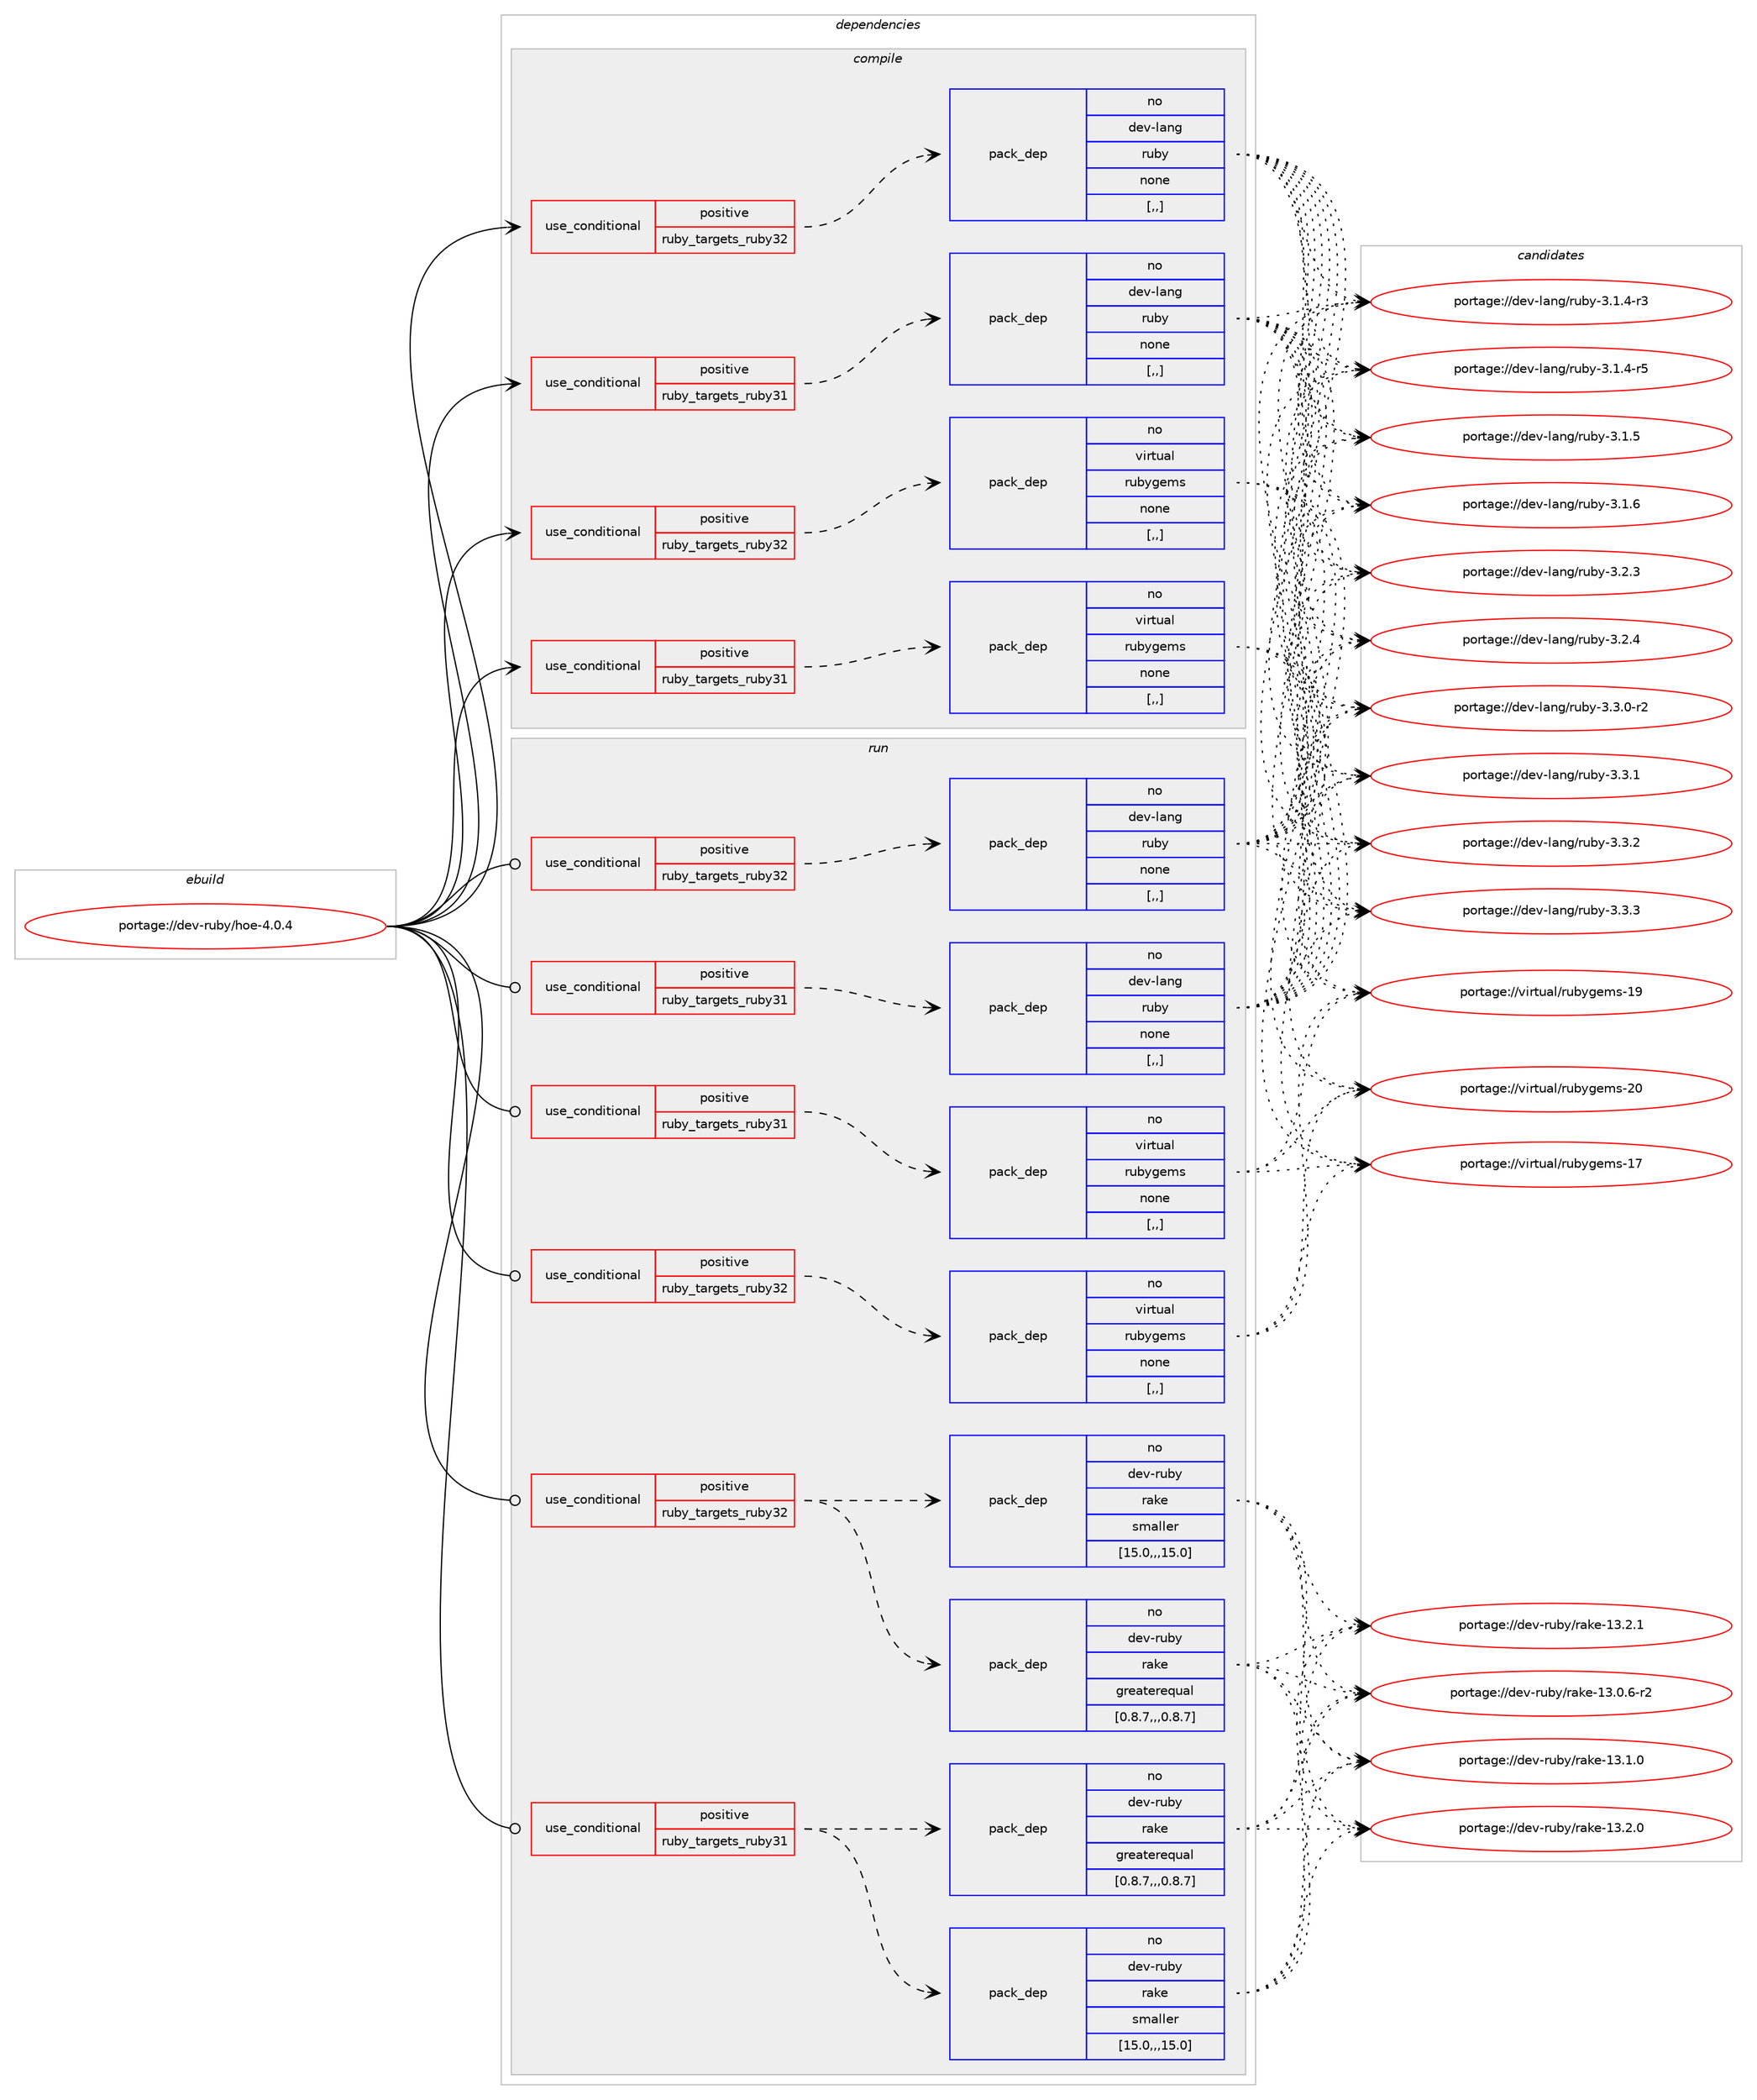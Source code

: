 digraph prolog {

# *************
# Graph options
# *************

newrank=true;
concentrate=true;
compound=true;
graph [rankdir=LR,fontname=Helvetica,fontsize=10,ranksep=1.5];#, ranksep=2.5, nodesep=0.2];
edge  [arrowhead=vee];
node  [fontname=Helvetica,fontsize=10];

# **********
# The ebuild
# **********

subgraph cluster_leftcol {
color=gray;
rank=same;
label=<<i>ebuild</i>>;
id [label="portage://dev-ruby/hoe-4.0.4", color=red, width=4, href="../dev-ruby/hoe-4.0.4.svg"];
}

# ****************
# The dependencies
# ****************

subgraph cluster_midcol {
color=gray;
label=<<i>dependencies</i>>;
subgraph cluster_compile {
fillcolor="#eeeeee";
style=filled;
label=<<i>compile</i>>;
subgraph cond47491 {
dependency182061 [label=<<TABLE BORDER="0" CELLBORDER="1" CELLSPACING="0" CELLPADDING="4"><TR><TD ROWSPAN="3" CELLPADDING="10">use_conditional</TD></TR><TR><TD>positive</TD></TR><TR><TD>ruby_targets_ruby31</TD></TR></TABLE>>, shape=none, color=red];
subgraph pack133273 {
dependency182062 [label=<<TABLE BORDER="0" CELLBORDER="1" CELLSPACING="0" CELLPADDING="4" WIDTH="220"><TR><TD ROWSPAN="6" CELLPADDING="30">pack_dep</TD></TR><TR><TD WIDTH="110">no</TD></TR><TR><TD>dev-lang</TD></TR><TR><TD>ruby</TD></TR><TR><TD>none</TD></TR><TR><TD>[,,]</TD></TR></TABLE>>, shape=none, color=blue];
}
dependency182061:e -> dependency182062:w [weight=20,style="dashed",arrowhead="vee"];
}
id:e -> dependency182061:w [weight=20,style="solid",arrowhead="vee"];
subgraph cond47492 {
dependency182063 [label=<<TABLE BORDER="0" CELLBORDER="1" CELLSPACING="0" CELLPADDING="4"><TR><TD ROWSPAN="3" CELLPADDING="10">use_conditional</TD></TR><TR><TD>positive</TD></TR><TR><TD>ruby_targets_ruby31</TD></TR></TABLE>>, shape=none, color=red];
subgraph pack133274 {
dependency182064 [label=<<TABLE BORDER="0" CELLBORDER="1" CELLSPACING="0" CELLPADDING="4" WIDTH="220"><TR><TD ROWSPAN="6" CELLPADDING="30">pack_dep</TD></TR><TR><TD WIDTH="110">no</TD></TR><TR><TD>virtual</TD></TR><TR><TD>rubygems</TD></TR><TR><TD>none</TD></TR><TR><TD>[,,]</TD></TR></TABLE>>, shape=none, color=blue];
}
dependency182063:e -> dependency182064:w [weight=20,style="dashed",arrowhead="vee"];
}
id:e -> dependency182063:w [weight=20,style="solid",arrowhead="vee"];
subgraph cond47493 {
dependency182065 [label=<<TABLE BORDER="0" CELLBORDER="1" CELLSPACING="0" CELLPADDING="4"><TR><TD ROWSPAN="3" CELLPADDING="10">use_conditional</TD></TR><TR><TD>positive</TD></TR><TR><TD>ruby_targets_ruby32</TD></TR></TABLE>>, shape=none, color=red];
subgraph pack133275 {
dependency182066 [label=<<TABLE BORDER="0" CELLBORDER="1" CELLSPACING="0" CELLPADDING="4" WIDTH="220"><TR><TD ROWSPAN="6" CELLPADDING="30">pack_dep</TD></TR><TR><TD WIDTH="110">no</TD></TR><TR><TD>dev-lang</TD></TR><TR><TD>ruby</TD></TR><TR><TD>none</TD></TR><TR><TD>[,,]</TD></TR></TABLE>>, shape=none, color=blue];
}
dependency182065:e -> dependency182066:w [weight=20,style="dashed",arrowhead="vee"];
}
id:e -> dependency182065:w [weight=20,style="solid",arrowhead="vee"];
subgraph cond47494 {
dependency182067 [label=<<TABLE BORDER="0" CELLBORDER="1" CELLSPACING="0" CELLPADDING="4"><TR><TD ROWSPAN="3" CELLPADDING="10">use_conditional</TD></TR><TR><TD>positive</TD></TR><TR><TD>ruby_targets_ruby32</TD></TR></TABLE>>, shape=none, color=red];
subgraph pack133276 {
dependency182068 [label=<<TABLE BORDER="0" CELLBORDER="1" CELLSPACING="0" CELLPADDING="4" WIDTH="220"><TR><TD ROWSPAN="6" CELLPADDING="30">pack_dep</TD></TR><TR><TD WIDTH="110">no</TD></TR><TR><TD>virtual</TD></TR><TR><TD>rubygems</TD></TR><TR><TD>none</TD></TR><TR><TD>[,,]</TD></TR></TABLE>>, shape=none, color=blue];
}
dependency182067:e -> dependency182068:w [weight=20,style="dashed",arrowhead="vee"];
}
id:e -> dependency182067:w [weight=20,style="solid",arrowhead="vee"];
}
subgraph cluster_compileandrun {
fillcolor="#eeeeee";
style=filled;
label=<<i>compile and run</i>>;
}
subgraph cluster_run {
fillcolor="#eeeeee";
style=filled;
label=<<i>run</i>>;
subgraph cond47495 {
dependency182069 [label=<<TABLE BORDER="0" CELLBORDER="1" CELLSPACING="0" CELLPADDING="4"><TR><TD ROWSPAN="3" CELLPADDING="10">use_conditional</TD></TR><TR><TD>positive</TD></TR><TR><TD>ruby_targets_ruby31</TD></TR></TABLE>>, shape=none, color=red];
subgraph pack133277 {
dependency182070 [label=<<TABLE BORDER="0" CELLBORDER="1" CELLSPACING="0" CELLPADDING="4" WIDTH="220"><TR><TD ROWSPAN="6" CELLPADDING="30">pack_dep</TD></TR><TR><TD WIDTH="110">no</TD></TR><TR><TD>dev-lang</TD></TR><TR><TD>ruby</TD></TR><TR><TD>none</TD></TR><TR><TD>[,,]</TD></TR></TABLE>>, shape=none, color=blue];
}
dependency182069:e -> dependency182070:w [weight=20,style="dashed",arrowhead="vee"];
}
id:e -> dependency182069:w [weight=20,style="solid",arrowhead="odot"];
subgraph cond47496 {
dependency182071 [label=<<TABLE BORDER="0" CELLBORDER="1" CELLSPACING="0" CELLPADDING="4"><TR><TD ROWSPAN="3" CELLPADDING="10">use_conditional</TD></TR><TR><TD>positive</TD></TR><TR><TD>ruby_targets_ruby31</TD></TR></TABLE>>, shape=none, color=red];
subgraph pack133278 {
dependency182072 [label=<<TABLE BORDER="0" CELLBORDER="1" CELLSPACING="0" CELLPADDING="4" WIDTH="220"><TR><TD ROWSPAN="6" CELLPADDING="30">pack_dep</TD></TR><TR><TD WIDTH="110">no</TD></TR><TR><TD>dev-ruby</TD></TR><TR><TD>rake</TD></TR><TR><TD>greaterequal</TD></TR><TR><TD>[0.8.7,,,0.8.7]</TD></TR></TABLE>>, shape=none, color=blue];
}
dependency182071:e -> dependency182072:w [weight=20,style="dashed",arrowhead="vee"];
subgraph pack133279 {
dependency182073 [label=<<TABLE BORDER="0" CELLBORDER="1" CELLSPACING="0" CELLPADDING="4" WIDTH="220"><TR><TD ROWSPAN="6" CELLPADDING="30">pack_dep</TD></TR><TR><TD WIDTH="110">no</TD></TR><TR><TD>dev-ruby</TD></TR><TR><TD>rake</TD></TR><TR><TD>smaller</TD></TR><TR><TD>[15.0,,,15.0]</TD></TR></TABLE>>, shape=none, color=blue];
}
dependency182071:e -> dependency182073:w [weight=20,style="dashed",arrowhead="vee"];
}
id:e -> dependency182071:w [weight=20,style="solid",arrowhead="odot"];
subgraph cond47497 {
dependency182074 [label=<<TABLE BORDER="0" CELLBORDER="1" CELLSPACING="0" CELLPADDING="4"><TR><TD ROWSPAN="3" CELLPADDING="10">use_conditional</TD></TR><TR><TD>positive</TD></TR><TR><TD>ruby_targets_ruby31</TD></TR></TABLE>>, shape=none, color=red];
subgraph pack133280 {
dependency182075 [label=<<TABLE BORDER="0" CELLBORDER="1" CELLSPACING="0" CELLPADDING="4" WIDTH="220"><TR><TD ROWSPAN="6" CELLPADDING="30">pack_dep</TD></TR><TR><TD WIDTH="110">no</TD></TR><TR><TD>virtual</TD></TR><TR><TD>rubygems</TD></TR><TR><TD>none</TD></TR><TR><TD>[,,]</TD></TR></TABLE>>, shape=none, color=blue];
}
dependency182074:e -> dependency182075:w [weight=20,style="dashed",arrowhead="vee"];
}
id:e -> dependency182074:w [weight=20,style="solid",arrowhead="odot"];
subgraph cond47498 {
dependency182076 [label=<<TABLE BORDER="0" CELLBORDER="1" CELLSPACING="0" CELLPADDING="4"><TR><TD ROWSPAN="3" CELLPADDING="10">use_conditional</TD></TR><TR><TD>positive</TD></TR><TR><TD>ruby_targets_ruby32</TD></TR></TABLE>>, shape=none, color=red];
subgraph pack133281 {
dependency182077 [label=<<TABLE BORDER="0" CELLBORDER="1" CELLSPACING="0" CELLPADDING="4" WIDTH="220"><TR><TD ROWSPAN="6" CELLPADDING="30">pack_dep</TD></TR><TR><TD WIDTH="110">no</TD></TR><TR><TD>dev-lang</TD></TR><TR><TD>ruby</TD></TR><TR><TD>none</TD></TR><TR><TD>[,,]</TD></TR></TABLE>>, shape=none, color=blue];
}
dependency182076:e -> dependency182077:w [weight=20,style="dashed",arrowhead="vee"];
}
id:e -> dependency182076:w [weight=20,style="solid",arrowhead="odot"];
subgraph cond47499 {
dependency182078 [label=<<TABLE BORDER="0" CELLBORDER="1" CELLSPACING="0" CELLPADDING="4"><TR><TD ROWSPAN="3" CELLPADDING="10">use_conditional</TD></TR><TR><TD>positive</TD></TR><TR><TD>ruby_targets_ruby32</TD></TR></TABLE>>, shape=none, color=red];
subgraph pack133282 {
dependency182079 [label=<<TABLE BORDER="0" CELLBORDER="1" CELLSPACING="0" CELLPADDING="4" WIDTH="220"><TR><TD ROWSPAN="6" CELLPADDING="30">pack_dep</TD></TR><TR><TD WIDTH="110">no</TD></TR><TR><TD>dev-ruby</TD></TR><TR><TD>rake</TD></TR><TR><TD>greaterequal</TD></TR><TR><TD>[0.8.7,,,0.8.7]</TD></TR></TABLE>>, shape=none, color=blue];
}
dependency182078:e -> dependency182079:w [weight=20,style="dashed",arrowhead="vee"];
subgraph pack133283 {
dependency182080 [label=<<TABLE BORDER="0" CELLBORDER="1" CELLSPACING="0" CELLPADDING="4" WIDTH="220"><TR><TD ROWSPAN="6" CELLPADDING="30">pack_dep</TD></TR><TR><TD WIDTH="110">no</TD></TR><TR><TD>dev-ruby</TD></TR><TR><TD>rake</TD></TR><TR><TD>smaller</TD></TR><TR><TD>[15.0,,,15.0]</TD></TR></TABLE>>, shape=none, color=blue];
}
dependency182078:e -> dependency182080:w [weight=20,style="dashed",arrowhead="vee"];
}
id:e -> dependency182078:w [weight=20,style="solid",arrowhead="odot"];
subgraph cond47500 {
dependency182081 [label=<<TABLE BORDER="0" CELLBORDER="1" CELLSPACING="0" CELLPADDING="4"><TR><TD ROWSPAN="3" CELLPADDING="10">use_conditional</TD></TR><TR><TD>positive</TD></TR><TR><TD>ruby_targets_ruby32</TD></TR></TABLE>>, shape=none, color=red];
subgraph pack133284 {
dependency182082 [label=<<TABLE BORDER="0" CELLBORDER="1" CELLSPACING="0" CELLPADDING="4" WIDTH="220"><TR><TD ROWSPAN="6" CELLPADDING="30">pack_dep</TD></TR><TR><TD WIDTH="110">no</TD></TR><TR><TD>virtual</TD></TR><TR><TD>rubygems</TD></TR><TR><TD>none</TD></TR><TR><TD>[,,]</TD></TR></TABLE>>, shape=none, color=blue];
}
dependency182081:e -> dependency182082:w [weight=20,style="dashed",arrowhead="vee"];
}
id:e -> dependency182081:w [weight=20,style="solid",arrowhead="odot"];
}
}

# **************
# The candidates
# **************

subgraph cluster_choices {
rank=same;
color=gray;
label=<<i>candidates</i>>;

subgraph choice133273 {
color=black;
nodesep=1;
choice100101118451089711010347114117981214551464946524511451 [label="portage://dev-lang/ruby-3.1.4-r3", color=red, width=4,href="../dev-lang/ruby-3.1.4-r3.svg"];
choice100101118451089711010347114117981214551464946524511453 [label="portage://dev-lang/ruby-3.1.4-r5", color=red, width=4,href="../dev-lang/ruby-3.1.4-r5.svg"];
choice10010111845108971101034711411798121455146494653 [label="portage://dev-lang/ruby-3.1.5", color=red, width=4,href="../dev-lang/ruby-3.1.5.svg"];
choice10010111845108971101034711411798121455146494654 [label="portage://dev-lang/ruby-3.1.6", color=red, width=4,href="../dev-lang/ruby-3.1.6.svg"];
choice10010111845108971101034711411798121455146504651 [label="portage://dev-lang/ruby-3.2.3", color=red, width=4,href="../dev-lang/ruby-3.2.3.svg"];
choice10010111845108971101034711411798121455146504652 [label="portage://dev-lang/ruby-3.2.4", color=red, width=4,href="../dev-lang/ruby-3.2.4.svg"];
choice100101118451089711010347114117981214551465146484511450 [label="portage://dev-lang/ruby-3.3.0-r2", color=red, width=4,href="../dev-lang/ruby-3.3.0-r2.svg"];
choice10010111845108971101034711411798121455146514649 [label="portage://dev-lang/ruby-3.3.1", color=red, width=4,href="../dev-lang/ruby-3.3.1.svg"];
choice10010111845108971101034711411798121455146514650 [label="portage://dev-lang/ruby-3.3.2", color=red, width=4,href="../dev-lang/ruby-3.3.2.svg"];
choice10010111845108971101034711411798121455146514651 [label="portage://dev-lang/ruby-3.3.3", color=red, width=4,href="../dev-lang/ruby-3.3.3.svg"];
dependency182062:e -> choice100101118451089711010347114117981214551464946524511451:w [style=dotted,weight="100"];
dependency182062:e -> choice100101118451089711010347114117981214551464946524511453:w [style=dotted,weight="100"];
dependency182062:e -> choice10010111845108971101034711411798121455146494653:w [style=dotted,weight="100"];
dependency182062:e -> choice10010111845108971101034711411798121455146494654:w [style=dotted,weight="100"];
dependency182062:e -> choice10010111845108971101034711411798121455146504651:w [style=dotted,weight="100"];
dependency182062:e -> choice10010111845108971101034711411798121455146504652:w [style=dotted,weight="100"];
dependency182062:e -> choice100101118451089711010347114117981214551465146484511450:w [style=dotted,weight="100"];
dependency182062:e -> choice10010111845108971101034711411798121455146514649:w [style=dotted,weight="100"];
dependency182062:e -> choice10010111845108971101034711411798121455146514650:w [style=dotted,weight="100"];
dependency182062:e -> choice10010111845108971101034711411798121455146514651:w [style=dotted,weight="100"];
}
subgraph choice133274 {
color=black;
nodesep=1;
choice118105114116117971084711411798121103101109115454955 [label="portage://virtual/rubygems-17", color=red, width=4,href="../virtual/rubygems-17.svg"];
choice118105114116117971084711411798121103101109115454957 [label="portage://virtual/rubygems-19", color=red, width=4,href="../virtual/rubygems-19.svg"];
choice118105114116117971084711411798121103101109115455048 [label="portage://virtual/rubygems-20", color=red, width=4,href="../virtual/rubygems-20.svg"];
dependency182064:e -> choice118105114116117971084711411798121103101109115454955:w [style=dotted,weight="100"];
dependency182064:e -> choice118105114116117971084711411798121103101109115454957:w [style=dotted,weight="100"];
dependency182064:e -> choice118105114116117971084711411798121103101109115455048:w [style=dotted,weight="100"];
}
subgraph choice133275 {
color=black;
nodesep=1;
choice100101118451089711010347114117981214551464946524511451 [label="portage://dev-lang/ruby-3.1.4-r3", color=red, width=4,href="../dev-lang/ruby-3.1.4-r3.svg"];
choice100101118451089711010347114117981214551464946524511453 [label="portage://dev-lang/ruby-3.1.4-r5", color=red, width=4,href="../dev-lang/ruby-3.1.4-r5.svg"];
choice10010111845108971101034711411798121455146494653 [label="portage://dev-lang/ruby-3.1.5", color=red, width=4,href="../dev-lang/ruby-3.1.5.svg"];
choice10010111845108971101034711411798121455146494654 [label="portage://dev-lang/ruby-3.1.6", color=red, width=4,href="../dev-lang/ruby-3.1.6.svg"];
choice10010111845108971101034711411798121455146504651 [label="portage://dev-lang/ruby-3.2.3", color=red, width=4,href="../dev-lang/ruby-3.2.3.svg"];
choice10010111845108971101034711411798121455146504652 [label="portage://dev-lang/ruby-3.2.4", color=red, width=4,href="../dev-lang/ruby-3.2.4.svg"];
choice100101118451089711010347114117981214551465146484511450 [label="portage://dev-lang/ruby-3.3.0-r2", color=red, width=4,href="../dev-lang/ruby-3.3.0-r2.svg"];
choice10010111845108971101034711411798121455146514649 [label="portage://dev-lang/ruby-3.3.1", color=red, width=4,href="../dev-lang/ruby-3.3.1.svg"];
choice10010111845108971101034711411798121455146514650 [label="portage://dev-lang/ruby-3.3.2", color=red, width=4,href="../dev-lang/ruby-3.3.2.svg"];
choice10010111845108971101034711411798121455146514651 [label="portage://dev-lang/ruby-3.3.3", color=red, width=4,href="../dev-lang/ruby-3.3.3.svg"];
dependency182066:e -> choice100101118451089711010347114117981214551464946524511451:w [style=dotted,weight="100"];
dependency182066:e -> choice100101118451089711010347114117981214551464946524511453:w [style=dotted,weight="100"];
dependency182066:e -> choice10010111845108971101034711411798121455146494653:w [style=dotted,weight="100"];
dependency182066:e -> choice10010111845108971101034711411798121455146494654:w [style=dotted,weight="100"];
dependency182066:e -> choice10010111845108971101034711411798121455146504651:w [style=dotted,weight="100"];
dependency182066:e -> choice10010111845108971101034711411798121455146504652:w [style=dotted,weight="100"];
dependency182066:e -> choice100101118451089711010347114117981214551465146484511450:w [style=dotted,weight="100"];
dependency182066:e -> choice10010111845108971101034711411798121455146514649:w [style=dotted,weight="100"];
dependency182066:e -> choice10010111845108971101034711411798121455146514650:w [style=dotted,weight="100"];
dependency182066:e -> choice10010111845108971101034711411798121455146514651:w [style=dotted,weight="100"];
}
subgraph choice133276 {
color=black;
nodesep=1;
choice118105114116117971084711411798121103101109115454955 [label="portage://virtual/rubygems-17", color=red, width=4,href="../virtual/rubygems-17.svg"];
choice118105114116117971084711411798121103101109115454957 [label="portage://virtual/rubygems-19", color=red, width=4,href="../virtual/rubygems-19.svg"];
choice118105114116117971084711411798121103101109115455048 [label="portage://virtual/rubygems-20", color=red, width=4,href="../virtual/rubygems-20.svg"];
dependency182068:e -> choice118105114116117971084711411798121103101109115454955:w [style=dotted,weight="100"];
dependency182068:e -> choice118105114116117971084711411798121103101109115454957:w [style=dotted,weight="100"];
dependency182068:e -> choice118105114116117971084711411798121103101109115455048:w [style=dotted,weight="100"];
}
subgraph choice133277 {
color=black;
nodesep=1;
choice100101118451089711010347114117981214551464946524511451 [label="portage://dev-lang/ruby-3.1.4-r3", color=red, width=4,href="../dev-lang/ruby-3.1.4-r3.svg"];
choice100101118451089711010347114117981214551464946524511453 [label="portage://dev-lang/ruby-3.1.4-r5", color=red, width=4,href="../dev-lang/ruby-3.1.4-r5.svg"];
choice10010111845108971101034711411798121455146494653 [label="portage://dev-lang/ruby-3.1.5", color=red, width=4,href="../dev-lang/ruby-3.1.5.svg"];
choice10010111845108971101034711411798121455146494654 [label="portage://dev-lang/ruby-3.1.6", color=red, width=4,href="../dev-lang/ruby-3.1.6.svg"];
choice10010111845108971101034711411798121455146504651 [label="portage://dev-lang/ruby-3.2.3", color=red, width=4,href="../dev-lang/ruby-3.2.3.svg"];
choice10010111845108971101034711411798121455146504652 [label="portage://dev-lang/ruby-3.2.4", color=red, width=4,href="../dev-lang/ruby-3.2.4.svg"];
choice100101118451089711010347114117981214551465146484511450 [label="portage://dev-lang/ruby-3.3.0-r2", color=red, width=4,href="../dev-lang/ruby-3.3.0-r2.svg"];
choice10010111845108971101034711411798121455146514649 [label="portage://dev-lang/ruby-3.3.1", color=red, width=4,href="../dev-lang/ruby-3.3.1.svg"];
choice10010111845108971101034711411798121455146514650 [label="portage://dev-lang/ruby-3.3.2", color=red, width=4,href="../dev-lang/ruby-3.3.2.svg"];
choice10010111845108971101034711411798121455146514651 [label="portage://dev-lang/ruby-3.3.3", color=red, width=4,href="../dev-lang/ruby-3.3.3.svg"];
dependency182070:e -> choice100101118451089711010347114117981214551464946524511451:w [style=dotted,weight="100"];
dependency182070:e -> choice100101118451089711010347114117981214551464946524511453:w [style=dotted,weight="100"];
dependency182070:e -> choice10010111845108971101034711411798121455146494653:w [style=dotted,weight="100"];
dependency182070:e -> choice10010111845108971101034711411798121455146494654:w [style=dotted,weight="100"];
dependency182070:e -> choice10010111845108971101034711411798121455146504651:w [style=dotted,weight="100"];
dependency182070:e -> choice10010111845108971101034711411798121455146504652:w [style=dotted,weight="100"];
dependency182070:e -> choice100101118451089711010347114117981214551465146484511450:w [style=dotted,weight="100"];
dependency182070:e -> choice10010111845108971101034711411798121455146514649:w [style=dotted,weight="100"];
dependency182070:e -> choice10010111845108971101034711411798121455146514650:w [style=dotted,weight="100"];
dependency182070:e -> choice10010111845108971101034711411798121455146514651:w [style=dotted,weight="100"];
}
subgraph choice133278 {
color=black;
nodesep=1;
choice10010111845114117981214711497107101454951464846544511450 [label="portage://dev-ruby/rake-13.0.6-r2", color=red, width=4,href="../dev-ruby/rake-13.0.6-r2.svg"];
choice1001011184511411798121471149710710145495146494648 [label="portage://dev-ruby/rake-13.1.0", color=red, width=4,href="../dev-ruby/rake-13.1.0.svg"];
choice1001011184511411798121471149710710145495146504648 [label="portage://dev-ruby/rake-13.2.0", color=red, width=4,href="../dev-ruby/rake-13.2.0.svg"];
choice1001011184511411798121471149710710145495146504649 [label="portage://dev-ruby/rake-13.2.1", color=red, width=4,href="../dev-ruby/rake-13.2.1.svg"];
dependency182072:e -> choice10010111845114117981214711497107101454951464846544511450:w [style=dotted,weight="100"];
dependency182072:e -> choice1001011184511411798121471149710710145495146494648:w [style=dotted,weight="100"];
dependency182072:e -> choice1001011184511411798121471149710710145495146504648:w [style=dotted,weight="100"];
dependency182072:e -> choice1001011184511411798121471149710710145495146504649:w [style=dotted,weight="100"];
}
subgraph choice133279 {
color=black;
nodesep=1;
choice10010111845114117981214711497107101454951464846544511450 [label="portage://dev-ruby/rake-13.0.6-r2", color=red, width=4,href="../dev-ruby/rake-13.0.6-r2.svg"];
choice1001011184511411798121471149710710145495146494648 [label="portage://dev-ruby/rake-13.1.0", color=red, width=4,href="../dev-ruby/rake-13.1.0.svg"];
choice1001011184511411798121471149710710145495146504648 [label="portage://dev-ruby/rake-13.2.0", color=red, width=4,href="../dev-ruby/rake-13.2.0.svg"];
choice1001011184511411798121471149710710145495146504649 [label="portage://dev-ruby/rake-13.2.1", color=red, width=4,href="../dev-ruby/rake-13.2.1.svg"];
dependency182073:e -> choice10010111845114117981214711497107101454951464846544511450:w [style=dotted,weight="100"];
dependency182073:e -> choice1001011184511411798121471149710710145495146494648:w [style=dotted,weight="100"];
dependency182073:e -> choice1001011184511411798121471149710710145495146504648:w [style=dotted,weight="100"];
dependency182073:e -> choice1001011184511411798121471149710710145495146504649:w [style=dotted,weight="100"];
}
subgraph choice133280 {
color=black;
nodesep=1;
choice118105114116117971084711411798121103101109115454955 [label="portage://virtual/rubygems-17", color=red, width=4,href="../virtual/rubygems-17.svg"];
choice118105114116117971084711411798121103101109115454957 [label="portage://virtual/rubygems-19", color=red, width=4,href="../virtual/rubygems-19.svg"];
choice118105114116117971084711411798121103101109115455048 [label="portage://virtual/rubygems-20", color=red, width=4,href="../virtual/rubygems-20.svg"];
dependency182075:e -> choice118105114116117971084711411798121103101109115454955:w [style=dotted,weight="100"];
dependency182075:e -> choice118105114116117971084711411798121103101109115454957:w [style=dotted,weight="100"];
dependency182075:e -> choice118105114116117971084711411798121103101109115455048:w [style=dotted,weight="100"];
}
subgraph choice133281 {
color=black;
nodesep=1;
choice100101118451089711010347114117981214551464946524511451 [label="portage://dev-lang/ruby-3.1.4-r3", color=red, width=4,href="../dev-lang/ruby-3.1.4-r3.svg"];
choice100101118451089711010347114117981214551464946524511453 [label="portage://dev-lang/ruby-3.1.4-r5", color=red, width=4,href="../dev-lang/ruby-3.1.4-r5.svg"];
choice10010111845108971101034711411798121455146494653 [label="portage://dev-lang/ruby-3.1.5", color=red, width=4,href="../dev-lang/ruby-3.1.5.svg"];
choice10010111845108971101034711411798121455146494654 [label="portage://dev-lang/ruby-3.1.6", color=red, width=4,href="../dev-lang/ruby-3.1.6.svg"];
choice10010111845108971101034711411798121455146504651 [label="portage://dev-lang/ruby-3.2.3", color=red, width=4,href="../dev-lang/ruby-3.2.3.svg"];
choice10010111845108971101034711411798121455146504652 [label="portage://dev-lang/ruby-3.2.4", color=red, width=4,href="../dev-lang/ruby-3.2.4.svg"];
choice100101118451089711010347114117981214551465146484511450 [label="portage://dev-lang/ruby-3.3.0-r2", color=red, width=4,href="../dev-lang/ruby-3.3.0-r2.svg"];
choice10010111845108971101034711411798121455146514649 [label="portage://dev-lang/ruby-3.3.1", color=red, width=4,href="../dev-lang/ruby-3.3.1.svg"];
choice10010111845108971101034711411798121455146514650 [label="portage://dev-lang/ruby-3.3.2", color=red, width=4,href="../dev-lang/ruby-3.3.2.svg"];
choice10010111845108971101034711411798121455146514651 [label="portage://dev-lang/ruby-3.3.3", color=red, width=4,href="../dev-lang/ruby-3.3.3.svg"];
dependency182077:e -> choice100101118451089711010347114117981214551464946524511451:w [style=dotted,weight="100"];
dependency182077:e -> choice100101118451089711010347114117981214551464946524511453:w [style=dotted,weight="100"];
dependency182077:e -> choice10010111845108971101034711411798121455146494653:w [style=dotted,weight="100"];
dependency182077:e -> choice10010111845108971101034711411798121455146494654:w [style=dotted,weight="100"];
dependency182077:e -> choice10010111845108971101034711411798121455146504651:w [style=dotted,weight="100"];
dependency182077:e -> choice10010111845108971101034711411798121455146504652:w [style=dotted,weight="100"];
dependency182077:e -> choice100101118451089711010347114117981214551465146484511450:w [style=dotted,weight="100"];
dependency182077:e -> choice10010111845108971101034711411798121455146514649:w [style=dotted,weight="100"];
dependency182077:e -> choice10010111845108971101034711411798121455146514650:w [style=dotted,weight="100"];
dependency182077:e -> choice10010111845108971101034711411798121455146514651:w [style=dotted,weight="100"];
}
subgraph choice133282 {
color=black;
nodesep=1;
choice10010111845114117981214711497107101454951464846544511450 [label="portage://dev-ruby/rake-13.0.6-r2", color=red, width=4,href="../dev-ruby/rake-13.0.6-r2.svg"];
choice1001011184511411798121471149710710145495146494648 [label="portage://dev-ruby/rake-13.1.0", color=red, width=4,href="../dev-ruby/rake-13.1.0.svg"];
choice1001011184511411798121471149710710145495146504648 [label="portage://dev-ruby/rake-13.2.0", color=red, width=4,href="../dev-ruby/rake-13.2.0.svg"];
choice1001011184511411798121471149710710145495146504649 [label="portage://dev-ruby/rake-13.2.1", color=red, width=4,href="../dev-ruby/rake-13.2.1.svg"];
dependency182079:e -> choice10010111845114117981214711497107101454951464846544511450:w [style=dotted,weight="100"];
dependency182079:e -> choice1001011184511411798121471149710710145495146494648:w [style=dotted,weight="100"];
dependency182079:e -> choice1001011184511411798121471149710710145495146504648:w [style=dotted,weight="100"];
dependency182079:e -> choice1001011184511411798121471149710710145495146504649:w [style=dotted,weight="100"];
}
subgraph choice133283 {
color=black;
nodesep=1;
choice10010111845114117981214711497107101454951464846544511450 [label="portage://dev-ruby/rake-13.0.6-r2", color=red, width=4,href="../dev-ruby/rake-13.0.6-r2.svg"];
choice1001011184511411798121471149710710145495146494648 [label="portage://dev-ruby/rake-13.1.0", color=red, width=4,href="../dev-ruby/rake-13.1.0.svg"];
choice1001011184511411798121471149710710145495146504648 [label="portage://dev-ruby/rake-13.2.0", color=red, width=4,href="../dev-ruby/rake-13.2.0.svg"];
choice1001011184511411798121471149710710145495146504649 [label="portage://dev-ruby/rake-13.2.1", color=red, width=4,href="../dev-ruby/rake-13.2.1.svg"];
dependency182080:e -> choice10010111845114117981214711497107101454951464846544511450:w [style=dotted,weight="100"];
dependency182080:e -> choice1001011184511411798121471149710710145495146494648:w [style=dotted,weight="100"];
dependency182080:e -> choice1001011184511411798121471149710710145495146504648:w [style=dotted,weight="100"];
dependency182080:e -> choice1001011184511411798121471149710710145495146504649:w [style=dotted,weight="100"];
}
subgraph choice133284 {
color=black;
nodesep=1;
choice118105114116117971084711411798121103101109115454955 [label="portage://virtual/rubygems-17", color=red, width=4,href="../virtual/rubygems-17.svg"];
choice118105114116117971084711411798121103101109115454957 [label="portage://virtual/rubygems-19", color=red, width=4,href="../virtual/rubygems-19.svg"];
choice118105114116117971084711411798121103101109115455048 [label="portage://virtual/rubygems-20", color=red, width=4,href="../virtual/rubygems-20.svg"];
dependency182082:e -> choice118105114116117971084711411798121103101109115454955:w [style=dotted,weight="100"];
dependency182082:e -> choice118105114116117971084711411798121103101109115454957:w [style=dotted,weight="100"];
dependency182082:e -> choice118105114116117971084711411798121103101109115455048:w [style=dotted,weight="100"];
}
}

}
